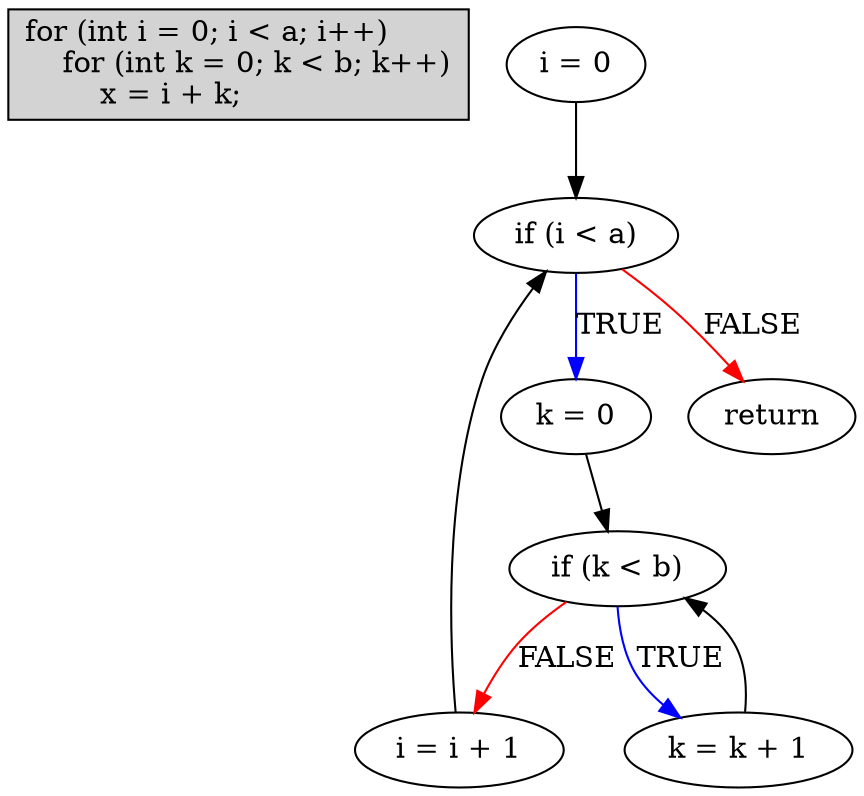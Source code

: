 digraph { // mcdc016a
    code [
        shape = record,
        style = filled,
        label = "\
for (int i = 0; i \< a; i++)\l\
\ \ \ \ for (int k = 0; k \< b; k++)\l\
\ \ \ \ \ \ \ \ x = i + k;\l\
"
    ]
    A2 [label="i = 0"];
    A3 [label="k = 0"];
    A4 [label="k = k + 1"];
    A5 [label="if (k < b)"];
    A6 [label="i = i + 1"];
    A7 [label="if (i < a)"];
    A8 [label="return"];
    A2 -> A7 [label="", color="black"];
    A3 -> A5 [label="", color="black"];
    A4 -> A5 [label="", color="black"];
    A5 -> A4 [label="TRUE", color="blue"];
    A5 -> A6 [label="FALSE", color="red"];
    A6 -> A7 [label="", color="black"];
    A7 -> A3 [label="TRUE", color="blue"];
    A7 -> A8 [label="FALSE", color="red"];
}
